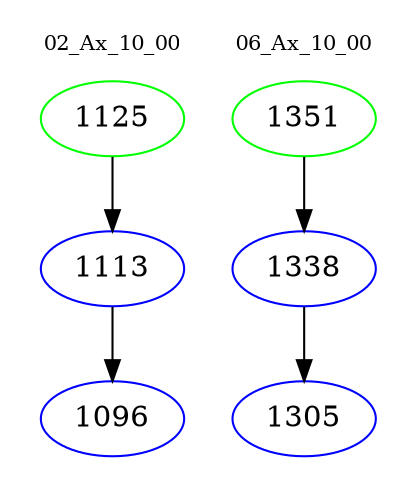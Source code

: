 digraph{
subgraph cluster_0 {
color = white
label = "02_Ax_10_00";
fontsize=10;
T0_1125 [label="1125", color="green"]
T0_1125 -> T0_1113 [color="black"]
T0_1113 [label="1113", color="blue"]
T0_1113 -> T0_1096 [color="black"]
T0_1096 [label="1096", color="blue"]
}
subgraph cluster_1 {
color = white
label = "06_Ax_10_00";
fontsize=10;
T1_1351 [label="1351", color="green"]
T1_1351 -> T1_1338 [color="black"]
T1_1338 [label="1338", color="blue"]
T1_1338 -> T1_1305 [color="black"]
T1_1305 [label="1305", color="blue"]
}
}

